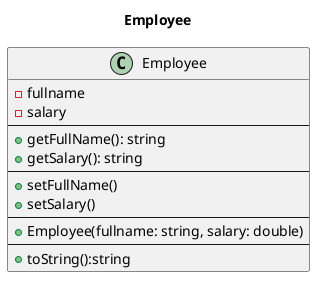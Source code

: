 @startuml Employee
title  Employee
class Employee{
    -fullname
    -salary
    --
    +getFullName(): string
    +getSalary(): string
    --
    +setFullName()
    +setSalary()
    --
    +Employee(fullname: string, salary: double)
    --
    +toString():string
}
@enduml